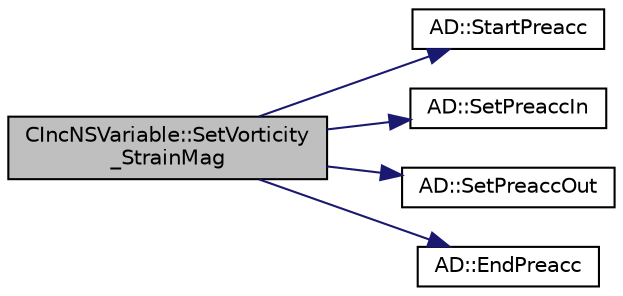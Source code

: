digraph "CIncNSVariable::SetVorticity_StrainMag"
{
  edge [fontname="Helvetica",fontsize="10",labelfontname="Helvetica",labelfontsize="10"];
  node [fontname="Helvetica",fontsize="10",shape=record];
  rankdir="LR";
  Node105 [label="CIncNSVariable::SetVorticity\l_StrainMag",height=0.2,width=0.4,color="black", fillcolor="grey75", style="filled", fontcolor="black"];
  Node105 -> Node106 [color="midnightblue",fontsize="10",style="solid",fontname="Helvetica"];
  Node106 [label="AD::StartPreacc",height=0.2,width=0.4,color="black", fillcolor="white", style="filled",URL="$namespace_a_d.html#a2a1e9c4b109fd751e84132c9495de3ff",tooltip="Starts a new preaccumulation section and sets the input variables. "];
  Node105 -> Node107 [color="midnightblue",fontsize="10",style="solid",fontname="Helvetica"];
  Node107 [label="AD::SetPreaccIn",height=0.2,width=0.4,color="black", fillcolor="white", style="filled",URL="$namespace_a_d.html#aad703f3a82e509c88b92ae638f75383c",tooltip="Sets the scalar input of a preaccumulation section. "];
  Node105 -> Node108 [color="midnightblue",fontsize="10",style="solid",fontname="Helvetica"];
  Node108 [label="AD::SetPreaccOut",height=0.2,width=0.4,color="black", fillcolor="white", style="filled",URL="$namespace_a_d.html#ab3a80e24a5c8c2beb01131c57dcae4b2",tooltip="Sets the scalar output of a preaccumulation section. "];
  Node105 -> Node109 [color="midnightblue",fontsize="10",style="solid",fontname="Helvetica"];
  Node109 [label="AD::EndPreacc",height=0.2,width=0.4,color="black", fillcolor="white", style="filled",URL="$namespace_a_d.html#a309d057a92faa60a3a760254678ec9ea",tooltip="Ends a preaccumulation section and computes the local Jacobi matrix of a code section using the varia..."];
}
